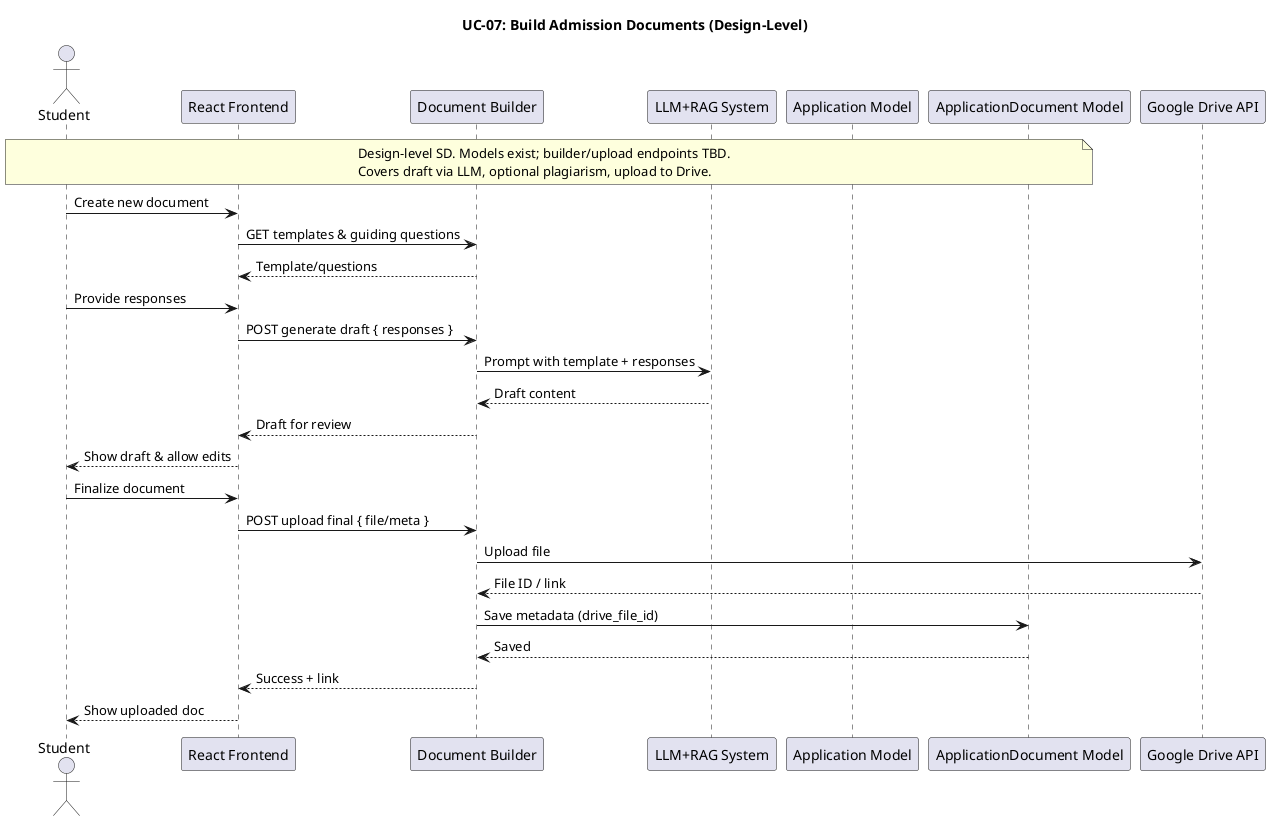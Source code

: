 @startuml
title UC-07: Build Admission Documents (Design-Level)

actor Student
participant Frontend as "React Frontend"
participant DocumentAPI as "Document Builder"
participant LLM as "LLM+RAG System"
participant Application as "Application Model"
participant ApplicationDocument as "ApplicationDocument Model"
participant Drive as "Google Drive API"

note over Student, ApplicationDocument
Design-level SD. Models exist; builder/upload endpoints TBD.
Covers draft via LLM, optional plagiarism, upload to Drive.
end note

'======================
' Start document creation
'======================
Student -> Frontend : Create new document
Frontend -> DocumentAPI : GET templates & guiding questions
DocumentAPI --> Frontend : Template/questions
Student -> Frontend : Provide responses
Frontend -> DocumentAPI : POST generate draft { responses }
DocumentAPI -> LLM : Prompt with template + responses
LLM --> DocumentAPI : Draft content
DocumentAPI --> Frontend : Draft for review
Frontend --> Student : Show draft & allow edits

'======================
' Finalize and upload
'======================
Student -> Frontend : Finalize document
Frontend -> DocumentAPI : POST upload final { file/meta }
DocumentAPI -> Drive : Upload file
Drive --> DocumentAPI : File ID / link
DocumentAPI -> ApplicationDocument : Save metadata (drive_file_id)
ApplicationDocument --> DocumentAPI : Saved
DocumentAPI --> Frontend : Success + link
Frontend --> Student : Show uploaded doc

@enduml


